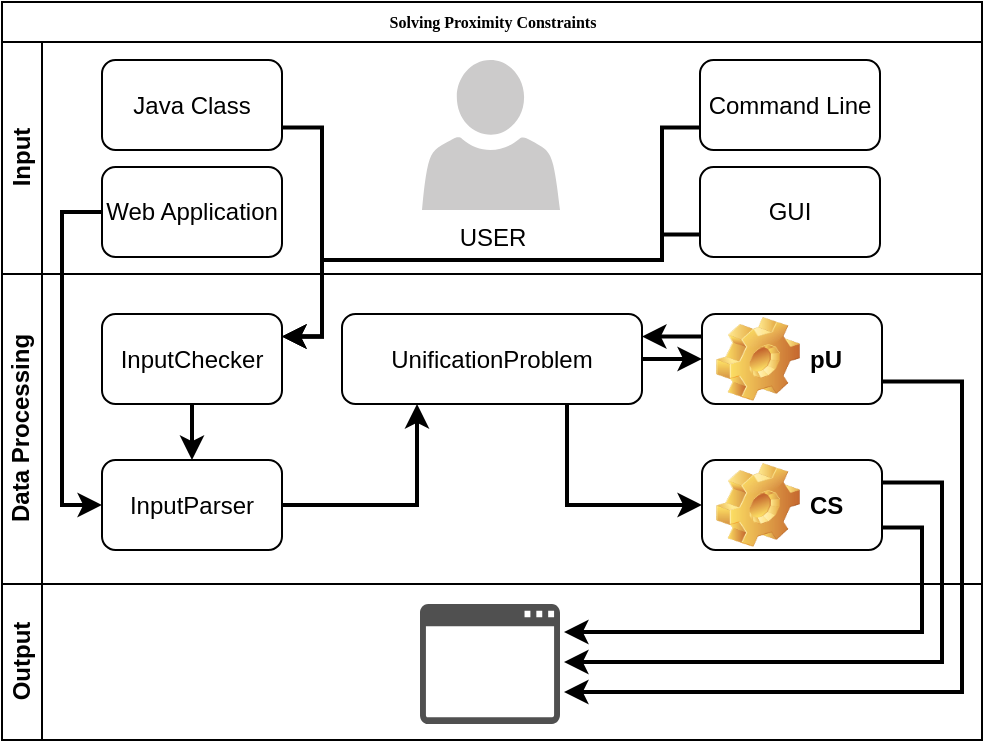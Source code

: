 <mxfile version="10.8.0" type="github"><diagram name="Page-1" id="c7488fd3-1785-93aa-aadb-54a6760d102a"><mxGraphModel dx="251" dy="90" grid="1" gridSize="10" guides="1" tooltips="1" connect="1" arrows="1" fold="1" page="1" pageScale="1" pageWidth="503" pageHeight="377" background="#ffffff" math="0" shadow="0"><root><mxCell id="0"/><mxCell id="1" parent="0"/><mxCell id="2b4e8129b02d487f-1" value="Solving Proximity Constraints" style="swimlane;html=1;childLayout=stackLayout;horizontal=1;startSize=20;horizontalStack=0;rounded=0;shadow=0;labelBackgroundColor=none;strokeColor=#000000;strokeWidth=1;fillColor=#ffffff;fontFamily=Verdana;fontSize=8;fontColor=#000000;align=center;" parent="1" vertex="1"><mxGeometry x="510" y="381" width="490" height="369" as="geometry"/></mxCell><mxCell id="2b4e8129b02d487f-2" value="Input" style="swimlane;html=1;startSize=20;horizontal=0;" parent="2b4e8129b02d487f-1" vertex="1"><mxGeometry y="20" width="490" height="116" as="geometry"/></mxCell><mxCell id="zIbdpgma1iliMQey04ow-2" value="USER" style="pointerEvents=1;shadow=0;dashed=0;html=1;strokeColor=none;labelPosition=center;verticalLabelPosition=bottom;verticalAlign=top;outlineConnect=0;align=center;shape=mxgraph.office.users.user;fillColor=#CCCBCB;" parent="2b4e8129b02d487f-2" vertex="1"><mxGeometry x="210" y="9" width="69" height="75" as="geometry"/></mxCell><mxCell id="zIbdpgma1iliMQey04ow-3" value="Java Class" style="rounded=1;whiteSpace=wrap;html=1;" parent="2b4e8129b02d487f-2" vertex="1"><mxGeometry x="50" y="9" width="90" height="45" as="geometry"/></mxCell><mxCell id="zIbdpgma1iliMQey04ow-4" value="Web Application&lt;br&gt;" style="rounded=1;whiteSpace=wrap;html=1;" parent="2b4e8129b02d487f-2" vertex="1"><mxGeometry x="50" y="62.5" width="90" height="45" as="geometry"/></mxCell><mxCell id="zIbdpgma1iliMQey04ow-5" value="Command Line" style="rounded=1;whiteSpace=wrap;html=1;" parent="2b4e8129b02d487f-2" vertex="1"><mxGeometry x="349" y="9" width="90" height="45" as="geometry"/></mxCell><mxCell id="zIbdpgma1iliMQey04ow-6" value="GUI" style="rounded=1;whiteSpace=wrap;html=1;" parent="2b4e8129b02d487f-2" vertex="1"><mxGeometry x="349" y="62.5" width="90" height="45" as="geometry"/></mxCell><mxCell id="2b4e8129b02d487f-3" value="Data Processing&lt;br&gt;" style="swimlane;html=1;startSize=20;horizontal=0;" parent="2b4e8129b02d487f-1" vertex="1"><mxGeometry y="136" width="490" height="155" as="geometry"/></mxCell><mxCell id="zIbdpgma1iliMQey04ow-15" style="edgeStyle=orthogonalEdgeStyle;rounded=0;orthogonalLoop=1;jettySize=auto;html=1;exitX=0.5;exitY=1;exitDx=0;exitDy=0;entryX=0.5;entryY=0;entryDx=0;entryDy=0;endArrow=classic;endFill=1;strokeWidth=2;" parent="2b4e8129b02d487f-3" source="zIbdpgma1iliMQey04ow-7" target="zIbdpgma1iliMQey04ow-8" edge="1"><mxGeometry relative="1" as="geometry"/></mxCell><mxCell id="zIbdpgma1iliMQey04ow-7" value="InputChecker" style="rounded=1;whiteSpace=wrap;html=1;" parent="2b4e8129b02d487f-3" vertex="1"><mxGeometry x="50" y="20" width="90" height="45" as="geometry"/></mxCell><mxCell id="zIbdpgma1iliMQey04ow-16" style="edgeStyle=orthogonalEdgeStyle;rounded=0;orthogonalLoop=1;jettySize=auto;html=1;exitX=1;exitY=0.5;exitDx=0;exitDy=0;entryX=0.25;entryY=1;entryDx=0;entryDy=0;endArrow=classic;endFill=1;strokeWidth=2;" parent="2b4e8129b02d487f-3" source="zIbdpgma1iliMQey04ow-8" target="zIbdpgma1iliMQey04ow-9" edge="1"><mxGeometry relative="1" as="geometry"/></mxCell><mxCell id="zIbdpgma1iliMQey04ow-8" value="InputParser" style="rounded=1;whiteSpace=wrap;html=1;" parent="2b4e8129b02d487f-3" vertex="1"><mxGeometry x="50" y="93" width="90" height="45" as="geometry"/></mxCell><mxCell id="zIbdpgma1iliMQey04ow-21" style="edgeStyle=orthogonalEdgeStyle;rounded=0;orthogonalLoop=1;jettySize=auto;html=1;exitX=1;exitY=0.5;exitDx=0;exitDy=0;entryX=0;entryY=0.5;entryDx=0;entryDy=0;endArrow=classic;endFill=1;strokeWidth=2;" parent="2b4e8129b02d487f-3" source="zIbdpgma1iliMQey04ow-9" target="zIbdpgma1iliMQey04ow-19" edge="1"><mxGeometry relative="1" as="geometry"/></mxCell><mxCell id="zIbdpgma1iliMQey04ow-46" style="edgeStyle=orthogonalEdgeStyle;rounded=0;orthogonalLoop=1;jettySize=auto;html=1;exitX=0.75;exitY=1;exitDx=0;exitDy=0;entryX=0;entryY=0.5;entryDx=0;entryDy=0;endArrow=classic;endFill=1;strokeWidth=2;" parent="2b4e8129b02d487f-3" source="zIbdpgma1iliMQey04ow-9" target="zIbdpgma1iliMQey04ow-20" edge="1"><mxGeometry relative="1" as="geometry"/></mxCell><mxCell id="zIbdpgma1iliMQey04ow-9" value="UnificationProblem" style="rounded=1;whiteSpace=wrap;html=1;" parent="2b4e8129b02d487f-3" vertex="1"><mxGeometry x="170" y="20" width="150" height="45" as="geometry"/></mxCell><mxCell id="zIbdpgma1iliMQey04ow-39" style="edgeStyle=orthogonalEdgeStyle;rounded=0;orthogonalLoop=1;jettySize=auto;html=1;exitX=0;exitY=0.25;exitDx=0;exitDy=0;entryX=1;entryY=0.25;entryDx=0;entryDy=0;endArrow=classic;endFill=1;strokeWidth=2;" parent="2b4e8129b02d487f-3" source="zIbdpgma1iliMQey04ow-19" target="zIbdpgma1iliMQey04ow-9" edge="1"><mxGeometry relative="1" as="geometry"/></mxCell><mxCell id="zIbdpgma1iliMQey04ow-19" value="pU" style="label;whiteSpace=wrap;html=1;image=img/clipart/Gear_128x128.png" parent="2b4e8129b02d487f-3" vertex="1"><mxGeometry x="350" y="20" width="90" height="45" as="geometry"/></mxCell><mxCell id="zIbdpgma1iliMQey04ow-20" value="CS" style="label;whiteSpace=wrap;html=1;image=img/clipart/Gear_128x128.png" parent="2b4e8129b02d487f-3" vertex="1"><mxGeometry x="350" y="93" width="90" height="45" as="geometry"/></mxCell><mxCell id="2b4e8129b02d487f-4" value="Output&lt;br&gt;" style="swimlane;html=1;startSize=20;horizontal=0;" parent="2b4e8129b02d487f-1" vertex="1"><mxGeometry y="291" width="490" height="78" as="geometry"/></mxCell><mxCell id="zIbdpgma1iliMQey04ow-29" value="" style="rounded=1;whiteSpace=wrap;html=1;strokeColor=none;" parent="2b4e8129b02d487f-4" vertex="1"><mxGeometry x="210" y="9" width="71" height="60" as="geometry"/></mxCell><mxCell id="zIbdpgma1iliMQey04ow-35" style="edgeStyle=orthogonalEdgeStyle;rounded=0;orthogonalLoop=1;jettySize=auto;html=1;exitX=1;exitY=0.75;exitDx=0;exitDy=0;entryX=1;entryY=0.75;entryDx=0;entryDy=0;endArrow=classic;endFill=1;strokeWidth=2;" parent="2b4e8129b02d487f-1" source="zIbdpgma1iliMQey04ow-19" target="zIbdpgma1iliMQey04ow-29" edge="1"><mxGeometry relative="1" as="geometry"><Array as="points"><mxPoint x="480" y="190"/><mxPoint x="480" y="345"/></Array></mxGeometry></mxCell><mxCell id="zIbdpgma1iliMQey04ow-37" style="edgeStyle=orthogonalEdgeStyle;rounded=0;orthogonalLoop=1;jettySize=auto;html=1;exitX=1;exitY=0.75;exitDx=0;exitDy=0;entryX=1;entryY=0.25;entryDx=0;entryDy=0;endArrow=classic;endFill=1;strokeWidth=2;" parent="2b4e8129b02d487f-1" source="zIbdpgma1iliMQey04ow-20" target="zIbdpgma1iliMQey04ow-29" edge="1"><mxGeometry relative="1" as="geometry"/></mxCell><mxCell id="zIbdpgma1iliMQey04ow-38" style="edgeStyle=orthogonalEdgeStyle;rounded=0;orthogonalLoop=1;jettySize=auto;html=1;exitX=1;exitY=0.25;exitDx=0;exitDy=0;entryX=1;entryY=0.5;entryDx=0;entryDy=0;endArrow=classic;endFill=1;strokeWidth=2;" parent="2b4e8129b02d487f-1" source="zIbdpgma1iliMQey04ow-20" target="zIbdpgma1iliMQey04ow-29" edge="1"><mxGeometry relative="1" as="geometry"><Array as="points"><mxPoint x="470" y="240"/><mxPoint x="470" y="330"/></Array></mxGeometry></mxCell><mxCell id="zIbdpgma1iliMQey04ow-42" style="edgeStyle=orthogonalEdgeStyle;rounded=0;orthogonalLoop=1;jettySize=auto;html=1;exitX=1;exitY=0.75;exitDx=0;exitDy=0;entryX=1;entryY=0.25;entryDx=0;entryDy=0;endArrow=classic;endFill=1;strokeWidth=2;" parent="2b4e8129b02d487f-1" source="zIbdpgma1iliMQey04ow-3" target="zIbdpgma1iliMQey04ow-7" edge="1"><mxGeometry relative="1" as="geometry"/></mxCell><mxCell id="zIbdpgma1iliMQey04ow-43" style="edgeStyle=orthogonalEdgeStyle;rounded=0;orthogonalLoop=1;jettySize=auto;html=1;exitX=0;exitY=0.75;exitDx=0;exitDy=0;entryX=1;entryY=0.25;entryDx=0;entryDy=0;endArrow=classic;endFill=1;strokeWidth=2;" parent="2b4e8129b02d487f-1" source="zIbdpgma1iliMQey04ow-5" target="zIbdpgma1iliMQey04ow-7" edge="1"><mxGeometry relative="1" as="geometry"><Array as="points"><mxPoint x="330" y="63"/><mxPoint x="330" y="129"/><mxPoint x="160" y="129"/><mxPoint x="160" y="167"/></Array></mxGeometry></mxCell><mxCell id="zIbdpgma1iliMQey04ow-45" style="edgeStyle=orthogonalEdgeStyle;rounded=0;orthogonalLoop=1;jettySize=auto;html=1;exitX=0;exitY=0.75;exitDx=0;exitDy=0;entryX=1;entryY=0.25;entryDx=0;entryDy=0;endArrow=classic;endFill=1;strokeWidth=2;" parent="2b4e8129b02d487f-1" source="zIbdpgma1iliMQey04ow-6" target="zIbdpgma1iliMQey04ow-7" edge="1"><mxGeometry relative="1" as="geometry"><Array as="points"><mxPoint x="330" y="116"/><mxPoint x="330" y="129"/><mxPoint x="160" y="129"/><mxPoint x="160" y="167"/></Array></mxGeometry></mxCell><mxCell id="DR5M7NNZeLv1hYc-Z_ou-1" style="edgeStyle=orthogonalEdgeStyle;rounded=0;orthogonalLoop=1;jettySize=auto;html=1;exitX=0;exitY=0.5;exitDx=0;exitDy=0;entryX=0;entryY=0.5;entryDx=0;entryDy=0;strokeWidth=2;" edge="1" parent="2b4e8129b02d487f-1" source="zIbdpgma1iliMQey04ow-4" target="zIbdpgma1iliMQey04ow-8"><mxGeometry relative="1" as="geometry"/></mxCell><mxCell id="zIbdpgma1iliMQey04ow-32" value="" style="pointerEvents=1;shadow=0;dashed=0;html=1;strokeColor=none;fillColor=#505050;labelPosition=center;verticalLabelPosition=bottom;verticalAlign=top;outlineConnect=0;align=center;shape=mxgraph.office.concepts.application_generic;" parent="1" vertex="1"><mxGeometry x="719" y="682" width="70" height="60" as="geometry"/></mxCell></root></mxGraphModel></diagram></mxfile>